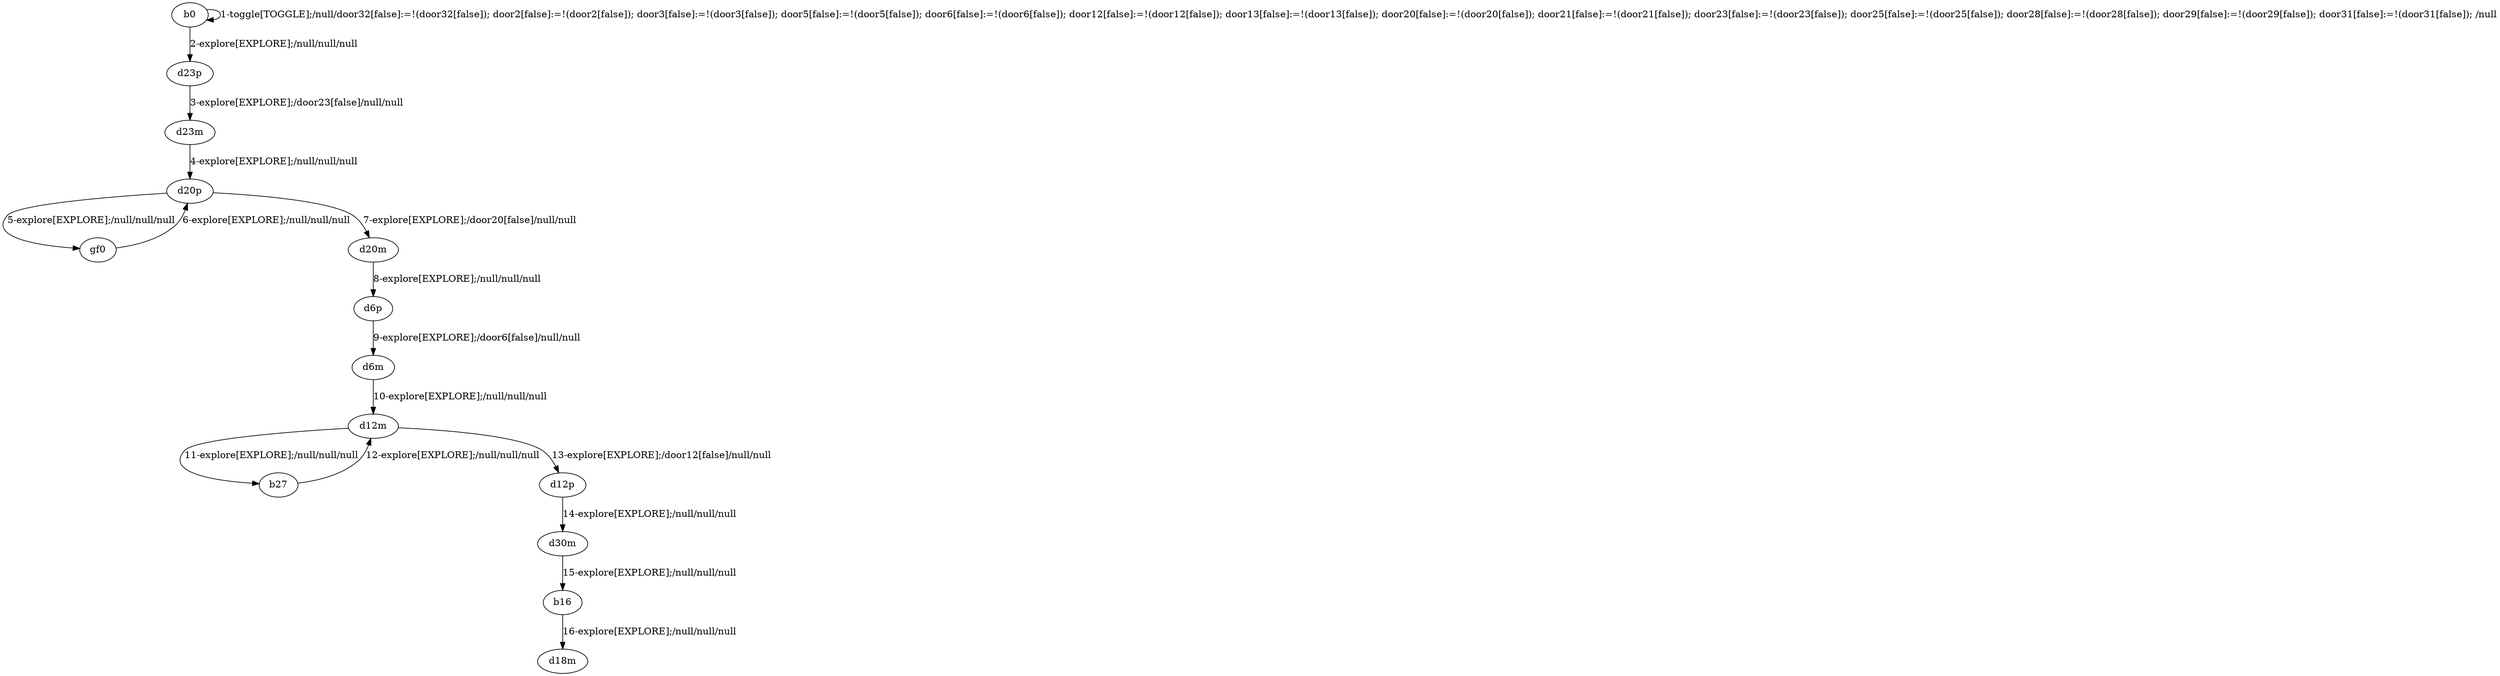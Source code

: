# Total number of goals covered by this test: 5
# d12p --> d30m
# b27 --> d12m
# b16 --> d18m
# d12m --> b27
# d30m --> b16

digraph g {
"b0" -> "b0" [label = "1-toggle[TOGGLE];/null/door32[false]:=!(door32[false]); door2[false]:=!(door2[false]); door3[false]:=!(door3[false]); door5[false]:=!(door5[false]); door6[false]:=!(door6[false]); door12[false]:=!(door12[false]); door13[false]:=!(door13[false]); door20[false]:=!(door20[false]); door21[false]:=!(door21[false]); door23[false]:=!(door23[false]); door25[false]:=!(door25[false]); door28[false]:=!(door28[false]); door29[false]:=!(door29[false]); door31[false]:=!(door31[false]); /null"];
"b0" -> "d23p" [label = "2-explore[EXPLORE];/null/null/null"];
"d23p" -> "d23m" [label = "3-explore[EXPLORE];/door23[false]/null/null"];
"d23m" -> "d20p" [label = "4-explore[EXPLORE];/null/null/null"];
"d20p" -> "gf0" [label = "5-explore[EXPLORE];/null/null/null"];
"gf0" -> "d20p" [label = "6-explore[EXPLORE];/null/null/null"];
"d20p" -> "d20m" [label = "7-explore[EXPLORE];/door20[false]/null/null"];
"d20m" -> "d6p" [label = "8-explore[EXPLORE];/null/null/null"];
"d6p" -> "d6m" [label = "9-explore[EXPLORE];/door6[false]/null/null"];
"d6m" -> "d12m" [label = "10-explore[EXPLORE];/null/null/null"];
"d12m" -> "b27" [label = "11-explore[EXPLORE];/null/null/null"];
"b27" -> "d12m" [label = "12-explore[EXPLORE];/null/null/null"];
"d12m" -> "d12p" [label = "13-explore[EXPLORE];/door12[false]/null/null"];
"d12p" -> "d30m" [label = "14-explore[EXPLORE];/null/null/null"];
"d30m" -> "b16" [label = "15-explore[EXPLORE];/null/null/null"];
"b16" -> "d18m" [label = "16-explore[EXPLORE];/null/null/null"];
}